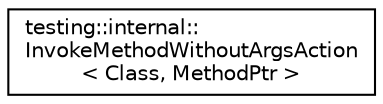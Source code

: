 digraph "Graphical Class Hierarchy"
{
 // INTERACTIVE_SVG=YES
 // LATEX_PDF_SIZE
  edge [fontname="Helvetica",fontsize="10",labelfontname="Helvetica",labelfontsize="10"];
  node [fontname="Helvetica",fontsize="10",shape=record];
  rankdir="LR";
  Node0 [label="testing::internal::\lInvokeMethodWithoutArgsAction\l\< Class, MethodPtr \>",height=0.2,width=0.4,color="black", fillcolor="white", style="filled",URL="$d1/d7d/structtesting_1_1internal_1_1_invoke_method_without_args_action.html",tooltip=" "];
}
